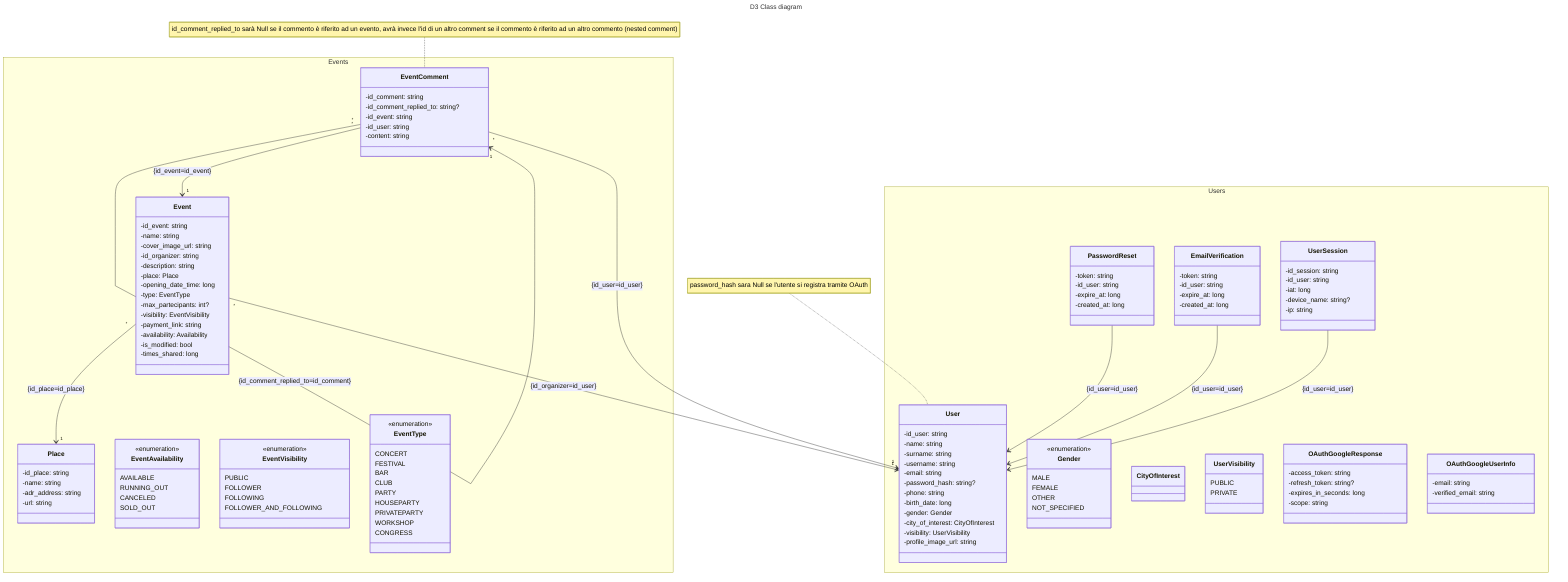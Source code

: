 ---
title: D3 Class diagram
---
classDiagram
    note for User "password_hash sara Null se l'utente si registra tramite OAuth"
    note for EventComment "id_comment_replied_to sarà Null se il commento è riferito ad un evento, avrà invece l'id di un altro comment se il commento è riferito ad un altro commento (nested comment)"

    Event "*" --> "1" User : {id_organizer=id_user}
    Event "*" --> "1" Place : {id_place=id_place}
    EventComment "*" --> "1" Event : {id_event=id_event}
    EventComment "*" --> "1" EventComment : {id_comment_replied_to=id_comment}
    EventComment "*" --> "1" User : {id_user=id_user}

    PasswordReset --> User : {id_user=id_user}
    EmailVerification --> User : {id_user=id_user}
    UserSession --> User : {id_user=id_user}

    %% TODO: relazioni con enum?

    namespace Events {
        class EventAvailability {
            <<enumeration>>
            AVAILABLE
            RUNNING_OUT
            CANCELED
            SOLD_OUT
        }

        class EventVisibility {
            <<enumeration>>
            PUBLIC
            FOLLOWER
            FOLLOWING
            FOLLOWER_AND_FOLLOWING
        }

        class EventType {
            <<enumeration>>
            CONCERT
            FESTIVAL
            BAR
            CLUB
            PARTY
            HOUSEPARTY
            PRIVATEPARTY
            WORKSHOP
            CONGRESS
        }

        class Place {
            -id_place: string
            -name: string
            -adr_address: string
            -url: string
        }

        %% TODO: per statistiche come times_shared potremo usare qualche timeseries db ma per ora l'ho messo come semplice parametro
        class Event {
            -id_event: string
            -name: string
            -cover_image_url: string
            -id_organizer: string
            -description: string
            -place: Place
            -opening_date_time: long
            -type: EventType
            -max_partecipants: int?
            -visibility: EventVisibility
            -payment_link: string
            -availability: Availability
            -is_modified: bool
            -times_shared: long
        }

        %% TODO: partecipazione agli eventi

        class EventComment {
            -id_comment: string
            -id_comment_replied_to: string?
            -id_event: string
            -id_user: string
            -content: string
        }
    }

    namespace Users {
        class Gender {
            <<enumeration>>
            MALE
            FEMALE
            OTHER
            NOT_SPECIFIED
        }

        class CityOfInterest {
            %% TODO: City %%
        }

        class UserVisibility {
            PUBLIC
            PRIVATE
        }

        class PasswordReset {
            -token: string
            -id_user: string
            -expire_at: long
            -created_at: long
        }

        class EmailVerification {
            -token: string
            -id_user: string
            -expire_at: long
            -created_at: long
        }

        class OAuthGoogleResponse {
            -access_token: string
            -refresh_token: string?
            -expires_in_seconds: long
            -scope: string
        }

        class OAuthGoogleUserInfo {
            -email: string
            -verified_email: string
            %% TODO: Altre proprietà
        }

        %% TODO: Facebook & Apple
        %% TODO: Follower e seguiti
        class User {
            -id_user: string
            -name: string
            -surname: string
            -username: string
            -email: string
            -password_hash: string?
            -phone: string
            -birth_date: long
            -gender: Gender
            -city_of_interest: CityOfInterest
            -visibility: UserVisibility
            -profile_image_url: string
        }

        class UserSession {
            -id_session: string
            -id_user: string
            -iat: long
            -device_name: string?
            -ip: string
        }
    }